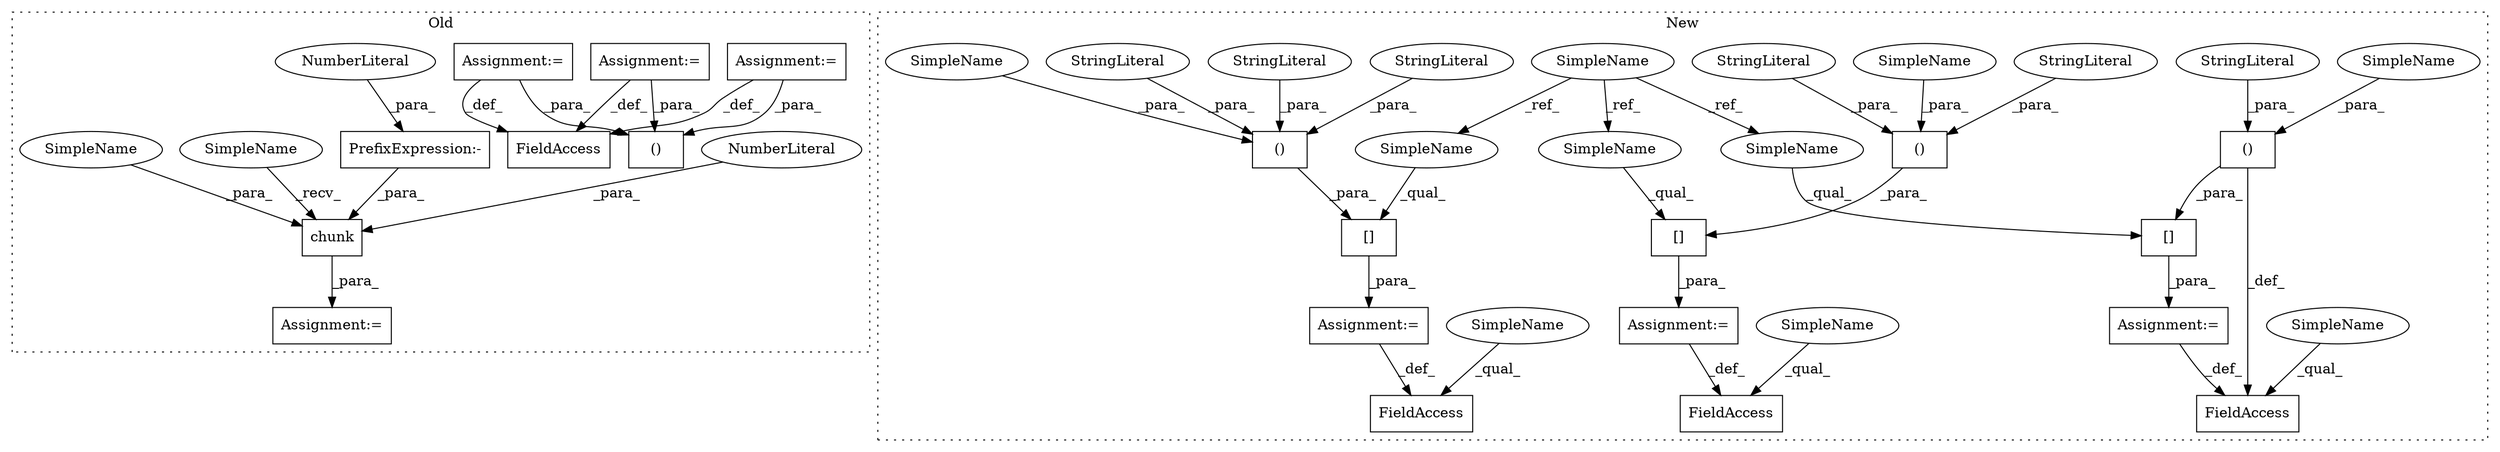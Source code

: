 digraph G {
subgraph cluster0 {
1 [label="chunk" a="32" s="545,561" l="6,1" shape="box"];
3 [label="NumberLiteral" a="34" s="557" l="1" shape="ellipse"];
4 [label="Assignment:=" a="7" s="537" l="2" shape="box"];
13 [label="FieldAccess" a="22" s="568" l="12" shape="box"];
19 [label="Assignment:=" a="7" s="168" l="1" shape="box"];
20 [label="()" a="106" s="508" l="29" shape="box"];
21 [label="Assignment:=" a="7" s="179" l="1" shape="box"];
27 [label="PrefixExpression:-" a="38" s="559" l="1" shape="box"];
28 [label="NumberLiteral" a="34" s="560" l="1" shape="ellipse"];
29 [label="Assignment:=" a="7" s="157" l="1" shape="box"];
33 [label="SimpleName" a="42" s="539" l="5" shape="ellipse"];
40 [label="SimpleName" a="42" s="551" l="5" shape="ellipse"];
label = "Old";
style="dotted";
}
subgraph cluster1 {
2 [label="[]" a="2" s="614,724" l="11,2" shape="box"];
5 [label="Assignment:=" a="7" s="613" l="1" shape="box"];
6 [label="FieldAccess" a="22" s="601" l="12" shape="box"];
7 [label="()" a="106" s="625" l="99" shape="box"];
8 [label="SimpleName" a="42" s="142" l="5" shape="ellipse"];
9 [label="[]" a="2" s="745,855" l="11,2" shape="box"];
10 [label="()" a="106" s="756" l="99" shape="box"];
11 [label="[]" a="2" s="483,593" l="11,2" shape="box"];
12 [label="()" a="106" s="494" l="99" shape="box"];
14 [label="FieldAccess" a="22" s="732" l="12" shape="box"];
15 [label="FieldAccess" a="22" s="470" l="12" shape="box"];
16 [label="Assignment:=" a="7" s="744" l="1" shape="box"];
17 [label="StringLiteral" a="45" s="552" l="18" shape="ellipse"];
18 [label="Assignment:=" a="7" s="482" l="1" shape="box"];
22 [label="StringLiteral" a="45" s="625" l="16" shape="ellipse"];
23 [label="StringLiteral" a="45" s="494" l="16" shape="ellipse"];
24 [label="StringLiteral" a="45" s="523" l="16" shape="ellipse"];
25 [label="StringLiteral" a="45" s="814" l="18" shape="ellipse"];
26 [label="StringLiteral" a="45" s="756" l="16" shape="ellipse"];
30 [label="SimpleName" a="42" s="614" l="5" shape="ellipse"];
31 [label="SimpleName" a="42" s="745" l="5" shape="ellipse"];
32 [label="SimpleName" a="42" s="483" l="5" shape="ellipse"];
34 [label="SimpleName" a="42" s="714" l="10" shape="ellipse"];
35 [label="SimpleName" a="42" s="583" l="10" shape="ellipse"];
36 [label="SimpleName" a="42" s="845" l="10" shape="ellipse"];
37 [label="SimpleName" a="42" s="601" l="5" shape="ellipse"];
38 [label="SimpleName" a="42" s="732" l="5" shape="ellipse"];
39 [label="SimpleName" a="42" s="470" l="5" shape="ellipse"];
label = "New";
style="dotted";
}
1 -> 4 [label="_para_"];
2 -> 5 [label="_para_"];
3 -> 1 [label="_para_"];
5 -> 6 [label="_def_"];
7 -> 6 [label="_def_"];
7 -> 2 [label="_para_"];
8 -> 30 [label="_ref_"];
8 -> 31 [label="_ref_"];
8 -> 32 [label="_ref_"];
9 -> 16 [label="_para_"];
10 -> 9 [label="_para_"];
11 -> 18 [label="_para_"];
12 -> 11 [label="_para_"];
16 -> 14 [label="_def_"];
17 -> 12 [label="_para_"];
18 -> 15 [label="_def_"];
19 -> 20 [label="_para_"];
19 -> 13 [label="_def_"];
21 -> 20 [label="_para_"];
21 -> 13 [label="_def_"];
22 -> 7 [label="_para_"];
23 -> 12 [label="_para_"];
24 -> 12 [label="_para_"];
25 -> 10 [label="_para_"];
26 -> 10 [label="_para_"];
27 -> 1 [label="_para_"];
28 -> 27 [label="_para_"];
29 -> 20 [label="_para_"];
29 -> 13 [label="_def_"];
30 -> 2 [label="_qual_"];
31 -> 9 [label="_qual_"];
32 -> 11 [label="_qual_"];
33 -> 1 [label="_recv_"];
34 -> 7 [label="_para_"];
35 -> 12 [label="_para_"];
36 -> 10 [label="_para_"];
37 -> 6 [label="_qual_"];
38 -> 14 [label="_qual_"];
39 -> 15 [label="_qual_"];
40 -> 1 [label="_para_"];
}